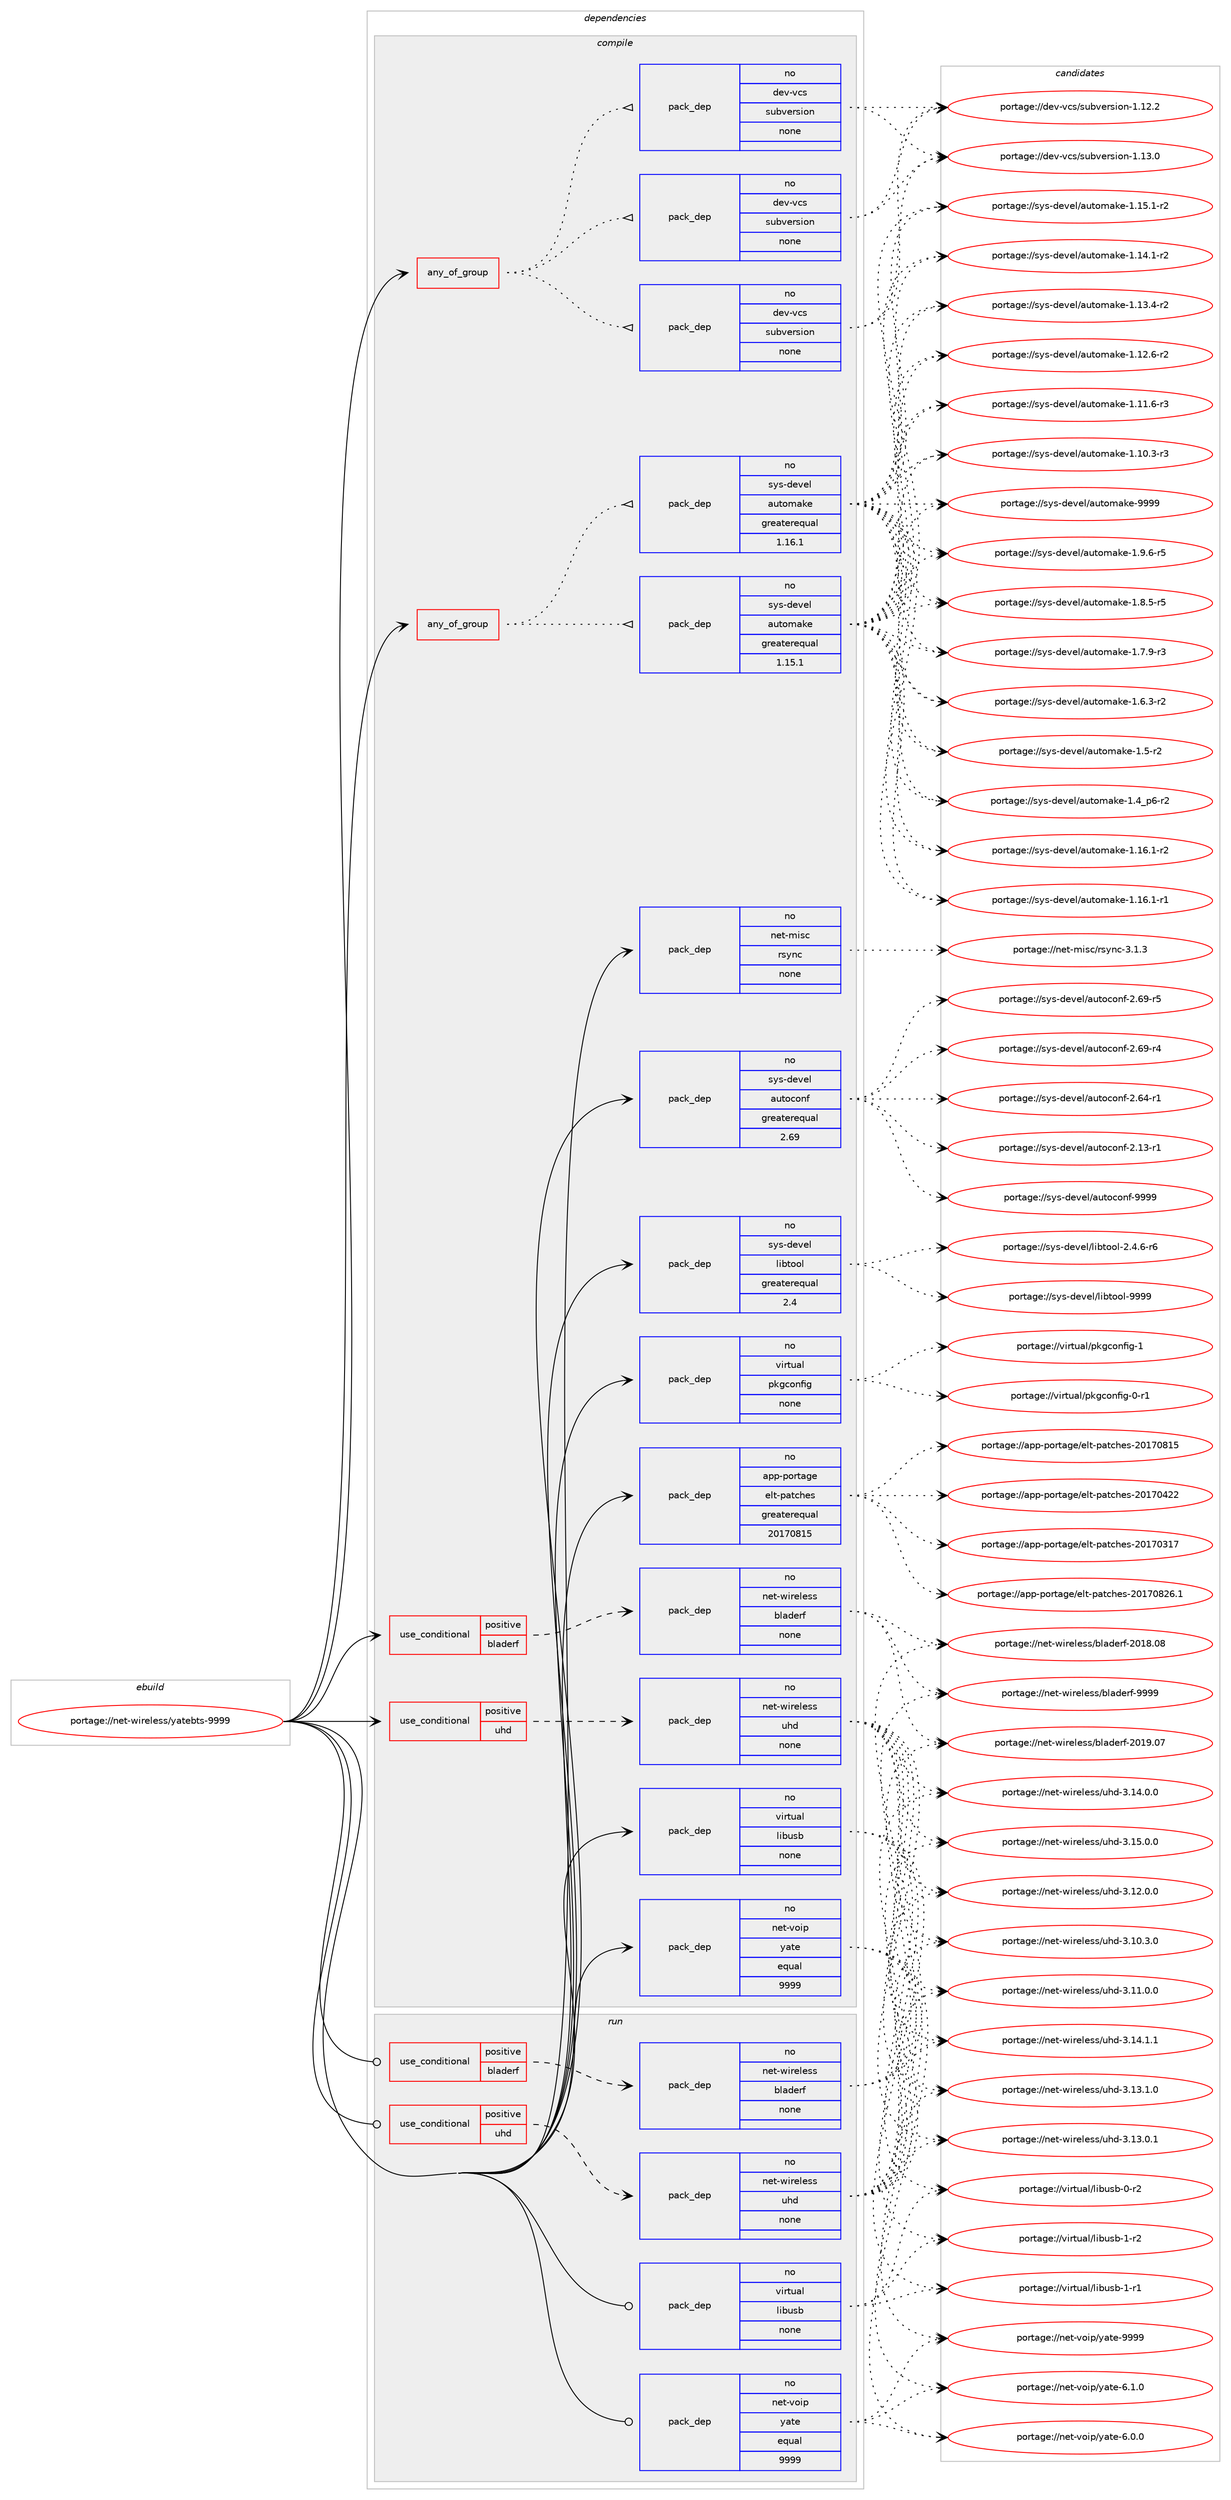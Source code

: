 digraph prolog {

# *************
# Graph options
# *************

newrank=true;
concentrate=true;
compound=true;
graph [rankdir=LR,fontname=Helvetica,fontsize=10,ranksep=1.5];#, ranksep=2.5, nodesep=0.2];
edge  [arrowhead=vee];
node  [fontname=Helvetica,fontsize=10];

# **********
# The ebuild
# **********

subgraph cluster_leftcol {
color=gray;
rank=same;
label=<<i>ebuild</i>>;
id [label="portage://net-wireless/yatebts-9999", color=red, width=4, href="../net-wireless/yatebts-9999.svg"];
}

# ****************
# The dependencies
# ****************

subgraph cluster_midcol {
color=gray;
label=<<i>dependencies</i>>;
subgraph cluster_compile {
fillcolor="#eeeeee";
style=filled;
label=<<i>compile</i>>;
subgraph any1195 {
dependency63123 [label=<<TABLE BORDER="0" CELLBORDER="1" CELLSPACING="0" CELLPADDING="4"><TR><TD CELLPADDING="10">any_of_group</TD></TR></TABLE>>, shape=none, color=red];subgraph pack49741 {
dependency63124 [label=<<TABLE BORDER="0" CELLBORDER="1" CELLSPACING="0" CELLPADDING="4" WIDTH="220"><TR><TD ROWSPAN="6" CELLPADDING="30">pack_dep</TD></TR><TR><TD WIDTH="110">no</TD></TR><TR><TD>dev-vcs</TD></TR><TR><TD>subversion</TD></TR><TR><TD>none</TD></TR><TR><TD></TD></TR></TABLE>>, shape=none, color=blue];
}
dependency63123:e -> dependency63124:w [weight=20,style="dotted",arrowhead="oinv"];
subgraph pack49742 {
dependency63125 [label=<<TABLE BORDER="0" CELLBORDER="1" CELLSPACING="0" CELLPADDING="4" WIDTH="220"><TR><TD ROWSPAN="6" CELLPADDING="30">pack_dep</TD></TR><TR><TD WIDTH="110">no</TD></TR><TR><TD>dev-vcs</TD></TR><TR><TD>subversion</TD></TR><TR><TD>none</TD></TR><TR><TD></TD></TR></TABLE>>, shape=none, color=blue];
}
dependency63123:e -> dependency63125:w [weight=20,style="dotted",arrowhead="oinv"];
subgraph pack49743 {
dependency63126 [label=<<TABLE BORDER="0" CELLBORDER="1" CELLSPACING="0" CELLPADDING="4" WIDTH="220"><TR><TD ROWSPAN="6" CELLPADDING="30">pack_dep</TD></TR><TR><TD WIDTH="110">no</TD></TR><TR><TD>dev-vcs</TD></TR><TR><TD>subversion</TD></TR><TR><TD>none</TD></TR><TR><TD></TD></TR></TABLE>>, shape=none, color=blue];
}
dependency63123:e -> dependency63126:w [weight=20,style="dotted",arrowhead="oinv"];
}
id:e -> dependency63123:w [weight=20,style="solid",arrowhead="vee"];
subgraph any1196 {
dependency63127 [label=<<TABLE BORDER="0" CELLBORDER="1" CELLSPACING="0" CELLPADDING="4"><TR><TD CELLPADDING="10">any_of_group</TD></TR></TABLE>>, shape=none, color=red];subgraph pack49744 {
dependency63128 [label=<<TABLE BORDER="0" CELLBORDER="1" CELLSPACING="0" CELLPADDING="4" WIDTH="220"><TR><TD ROWSPAN="6" CELLPADDING="30">pack_dep</TD></TR><TR><TD WIDTH="110">no</TD></TR><TR><TD>sys-devel</TD></TR><TR><TD>automake</TD></TR><TR><TD>greaterequal</TD></TR><TR><TD>1.16.1</TD></TR></TABLE>>, shape=none, color=blue];
}
dependency63127:e -> dependency63128:w [weight=20,style="dotted",arrowhead="oinv"];
subgraph pack49745 {
dependency63129 [label=<<TABLE BORDER="0" CELLBORDER="1" CELLSPACING="0" CELLPADDING="4" WIDTH="220"><TR><TD ROWSPAN="6" CELLPADDING="30">pack_dep</TD></TR><TR><TD WIDTH="110">no</TD></TR><TR><TD>sys-devel</TD></TR><TR><TD>automake</TD></TR><TR><TD>greaterequal</TD></TR><TR><TD>1.15.1</TD></TR></TABLE>>, shape=none, color=blue];
}
dependency63127:e -> dependency63129:w [weight=20,style="dotted",arrowhead="oinv"];
}
id:e -> dependency63127:w [weight=20,style="solid",arrowhead="vee"];
subgraph cond12132 {
dependency63130 [label=<<TABLE BORDER="0" CELLBORDER="1" CELLSPACING="0" CELLPADDING="4"><TR><TD ROWSPAN="3" CELLPADDING="10">use_conditional</TD></TR><TR><TD>positive</TD></TR><TR><TD>bladerf</TD></TR></TABLE>>, shape=none, color=red];
subgraph pack49746 {
dependency63131 [label=<<TABLE BORDER="0" CELLBORDER="1" CELLSPACING="0" CELLPADDING="4" WIDTH="220"><TR><TD ROWSPAN="6" CELLPADDING="30">pack_dep</TD></TR><TR><TD WIDTH="110">no</TD></TR><TR><TD>net-wireless</TD></TR><TR><TD>bladerf</TD></TR><TR><TD>none</TD></TR><TR><TD></TD></TR></TABLE>>, shape=none, color=blue];
}
dependency63130:e -> dependency63131:w [weight=20,style="dashed",arrowhead="vee"];
}
id:e -> dependency63130:w [weight=20,style="solid",arrowhead="vee"];
subgraph cond12133 {
dependency63132 [label=<<TABLE BORDER="0" CELLBORDER="1" CELLSPACING="0" CELLPADDING="4"><TR><TD ROWSPAN="3" CELLPADDING="10">use_conditional</TD></TR><TR><TD>positive</TD></TR><TR><TD>uhd</TD></TR></TABLE>>, shape=none, color=red];
subgraph pack49747 {
dependency63133 [label=<<TABLE BORDER="0" CELLBORDER="1" CELLSPACING="0" CELLPADDING="4" WIDTH="220"><TR><TD ROWSPAN="6" CELLPADDING="30">pack_dep</TD></TR><TR><TD WIDTH="110">no</TD></TR><TR><TD>net-wireless</TD></TR><TR><TD>uhd</TD></TR><TR><TD>none</TD></TR><TR><TD></TD></TR></TABLE>>, shape=none, color=blue];
}
dependency63132:e -> dependency63133:w [weight=20,style="dashed",arrowhead="vee"];
}
id:e -> dependency63132:w [weight=20,style="solid",arrowhead="vee"];
subgraph pack49748 {
dependency63134 [label=<<TABLE BORDER="0" CELLBORDER="1" CELLSPACING="0" CELLPADDING="4" WIDTH="220"><TR><TD ROWSPAN="6" CELLPADDING="30">pack_dep</TD></TR><TR><TD WIDTH="110">no</TD></TR><TR><TD>app-portage</TD></TR><TR><TD>elt-patches</TD></TR><TR><TD>greaterequal</TD></TR><TR><TD>20170815</TD></TR></TABLE>>, shape=none, color=blue];
}
id:e -> dependency63134:w [weight=20,style="solid",arrowhead="vee"];
subgraph pack49749 {
dependency63135 [label=<<TABLE BORDER="0" CELLBORDER="1" CELLSPACING="0" CELLPADDING="4" WIDTH="220"><TR><TD ROWSPAN="6" CELLPADDING="30">pack_dep</TD></TR><TR><TD WIDTH="110">no</TD></TR><TR><TD>net-misc</TD></TR><TR><TD>rsync</TD></TR><TR><TD>none</TD></TR><TR><TD></TD></TR></TABLE>>, shape=none, color=blue];
}
id:e -> dependency63135:w [weight=20,style="solid",arrowhead="vee"];
subgraph pack49750 {
dependency63136 [label=<<TABLE BORDER="0" CELLBORDER="1" CELLSPACING="0" CELLPADDING="4" WIDTH="220"><TR><TD ROWSPAN="6" CELLPADDING="30">pack_dep</TD></TR><TR><TD WIDTH="110">no</TD></TR><TR><TD>net-voip</TD></TR><TR><TD>yate</TD></TR><TR><TD>equal</TD></TR><TR><TD>9999</TD></TR></TABLE>>, shape=none, color=blue];
}
id:e -> dependency63136:w [weight=20,style="solid",arrowhead="vee"];
subgraph pack49751 {
dependency63137 [label=<<TABLE BORDER="0" CELLBORDER="1" CELLSPACING="0" CELLPADDING="4" WIDTH="220"><TR><TD ROWSPAN="6" CELLPADDING="30">pack_dep</TD></TR><TR><TD WIDTH="110">no</TD></TR><TR><TD>sys-devel</TD></TR><TR><TD>autoconf</TD></TR><TR><TD>greaterequal</TD></TR><TR><TD>2.69</TD></TR></TABLE>>, shape=none, color=blue];
}
id:e -> dependency63137:w [weight=20,style="solid",arrowhead="vee"];
subgraph pack49752 {
dependency63138 [label=<<TABLE BORDER="0" CELLBORDER="1" CELLSPACING="0" CELLPADDING="4" WIDTH="220"><TR><TD ROWSPAN="6" CELLPADDING="30">pack_dep</TD></TR><TR><TD WIDTH="110">no</TD></TR><TR><TD>sys-devel</TD></TR><TR><TD>libtool</TD></TR><TR><TD>greaterequal</TD></TR><TR><TD>2.4</TD></TR></TABLE>>, shape=none, color=blue];
}
id:e -> dependency63138:w [weight=20,style="solid",arrowhead="vee"];
subgraph pack49753 {
dependency63139 [label=<<TABLE BORDER="0" CELLBORDER="1" CELLSPACING="0" CELLPADDING="4" WIDTH="220"><TR><TD ROWSPAN="6" CELLPADDING="30">pack_dep</TD></TR><TR><TD WIDTH="110">no</TD></TR><TR><TD>virtual</TD></TR><TR><TD>libusb</TD></TR><TR><TD>none</TD></TR><TR><TD></TD></TR></TABLE>>, shape=none, color=blue];
}
id:e -> dependency63139:w [weight=20,style="solid",arrowhead="vee"];
subgraph pack49754 {
dependency63140 [label=<<TABLE BORDER="0" CELLBORDER="1" CELLSPACING="0" CELLPADDING="4" WIDTH="220"><TR><TD ROWSPAN="6" CELLPADDING="30">pack_dep</TD></TR><TR><TD WIDTH="110">no</TD></TR><TR><TD>virtual</TD></TR><TR><TD>pkgconfig</TD></TR><TR><TD>none</TD></TR><TR><TD></TD></TR></TABLE>>, shape=none, color=blue];
}
id:e -> dependency63140:w [weight=20,style="solid",arrowhead="vee"];
}
subgraph cluster_compileandrun {
fillcolor="#eeeeee";
style=filled;
label=<<i>compile and run</i>>;
}
subgraph cluster_run {
fillcolor="#eeeeee";
style=filled;
label=<<i>run</i>>;
subgraph cond12134 {
dependency63141 [label=<<TABLE BORDER="0" CELLBORDER="1" CELLSPACING="0" CELLPADDING="4"><TR><TD ROWSPAN="3" CELLPADDING="10">use_conditional</TD></TR><TR><TD>positive</TD></TR><TR><TD>bladerf</TD></TR></TABLE>>, shape=none, color=red];
subgraph pack49755 {
dependency63142 [label=<<TABLE BORDER="0" CELLBORDER="1" CELLSPACING="0" CELLPADDING="4" WIDTH="220"><TR><TD ROWSPAN="6" CELLPADDING="30">pack_dep</TD></TR><TR><TD WIDTH="110">no</TD></TR><TR><TD>net-wireless</TD></TR><TR><TD>bladerf</TD></TR><TR><TD>none</TD></TR><TR><TD></TD></TR></TABLE>>, shape=none, color=blue];
}
dependency63141:e -> dependency63142:w [weight=20,style="dashed",arrowhead="vee"];
}
id:e -> dependency63141:w [weight=20,style="solid",arrowhead="odot"];
subgraph cond12135 {
dependency63143 [label=<<TABLE BORDER="0" CELLBORDER="1" CELLSPACING="0" CELLPADDING="4"><TR><TD ROWSPAN="3" CELLPADDING="10">use_conditional</TD></TR><TR><TD>positive</TD></TR><TR><TD>uhd</TD></TR></TABLE>>, shape=none, color=red];
subgraph pack49756 {
dependency63144 [label=<<TABLE BORDER="0" CELLBORDER="1" CELLSPACING="0" CELLPADDING="4" WIDTH="220"><TR><TD ROWSPAN="6" CELLPADDING="30">pack_dep</TD></TR><TR><TD WIDTH="110">no</TD></TR><TR><TD>net-wireless</TD></TR><TR><TD>uhd</TD></TR><TR><TD>none</TD></TR><TR><TD></TD></TR></TABLE>>, shape=none, color=blue];
}
dependency63143:e -> dependency63144:w [weight=20,style="dashed",arrowhead="vee"];
}
id:e -> dependency63143:w [weight=20,style="solid",arrowhead="odot"];
subgraph pack49757 {
dependency63145 [label=<<TABLE BORDER="0" CELLBORDER="1" CELLSPACING="0" CELLPADDING="4" WIDTH="220"><TR><TD ROWSPAN="6" CELLPADDING="30">pack_dep</TD></TR><TR><TD WIDTH="110">no</TD></TR><TR><TD>net-voip</TD></TR><TR><TD>yate</TD></TR><TR><TD>equal</TD></TR><TR><TD>9999</TD></TR></TABLE>>, shape=none, color=blue];
}
id:e -> dependency63145:w [weight=20,style="solid",arrowhead="odot"];
subgraph pack49758 {
dependency63146 [label=<<TABLE BORDER="0" CELLBORDER="1" CELLSPACING="0" CELLPADDING="4" WIDTH="220"><TR><TD ROWSPAN="6" CELLPADDING="30">pack_dep</TD></TR><TR><TD WIDTH="110">no</TD></TR><TR><TD>virtual</TD></TR><TR><TD>libusb</TD></TR><TR><TD>none</TD></TR><TR><TD></TD></TR></TABLE>>, shape=none, color=blue];
}
id:e -> dependency63146:w [weight=20,style="solid",arrowhead="odot"];
}
}

# **************
# The candidates
# **************

subgraph cluster_choices {
rank=same;
color=gray;
label=<<i>candidates</i>>;

subgraph choice49741 {
color=black;
nodesep=1;
choice1001011184511899115471151179811810111411510511111045494649514648 [label="portage://dev-vcs/subversion-1.13.0", color=red, width=4,href="../dev-vcs/subversion-1.13.0.svg"];
choice1001011184511899115471151179811810111411510511111045494649504650 [label="portage://dev-vcs/subversion-1.12.2", color=red, width=4,href="../dev-vcs/subversion-1.12.2.svg"];
dependency63124:e -> choice1001011184511899115471151179811810111411510511111045494649514648:w [style=dotted,weight="100"];
dependency63124:e -> choice1001011184511899115471151179811810111411510511111045494649504650:w [style=dotted,weight="100"];
}
subgraph choice49742 {
color=black;
nodesep=1;
choice1001011184511899115471151179811810111411510511111045494649514648 [label="portage://dev-vcs/subversion-1.13.0", color=red, width=4,href="../dev-vcs/subversion-1.13.0.svg"];
choice1001011184511899115471151179811810111411510511111045494649504650 [label="portage://dev-vcs/subversion-1.12.2", color=red, width=4,href="../dev-vcs/subversion-1.12.2.svg"];
dependency63125:e -> choice1001011184511899115471151179811810111411510511111045494649514648:w [style=dotted,weight="100"];
dependency63125:e -> choice1001011184511899115471151179811810111411510511111045494649504650:w [style=dotted,weight="100"];
}
subgraph choice49743 {
color=black;
nodesep=1;
choice1001011184511899115471151179811810111411510511111045494649514648 [label="portage://dev-vcs/subversion-1.13.0", color=red, width=4,href="../dev-vcs/subversion-1.13.0.svg"];
choice1001011184511899115471151179811810111411510511111045494649504650 [label="portage://dev-vcs/subversion-1.12.2", color=red, width=4,href="../dev-vcs/subversion-1.12.2.svg"];
dependency63126:e -> choice1001011184511899115471151179811810111411510511111045494649514648:w [style=dotted,weight="100"];
dependency63126:e -> choice1001011184511899115471151179811810111411510511111045494649504650:w [style=dotted,weight="100"];
}
subgraph choice49744 {
color=black;
nodesep=1;
choice115121115451001011181011084797117116111109971071014557575757 [label="portage://sys-devel/automake-9999", color=red, width=4,href="../sys-devel/automake-9999.svg"];
choice115121115451001011181011084797117116111109971071014549465746544511453 [label="portage://sys-devel/automake-1.9.6-r5", color=red, width=4,href="../sys-devel/automake-1.9.6-r5.svg"];
choice115121115451001011181011084797117116111109971071014549465646534511453 [label="portage://sys-devel/automake-1.8.5-r5", color=red, width=4,href="../sys-devel/automake-1.8.5-r5.svg"];
choice115121115451001011181011084797117116111109971071014549465546574511451 [label="portage://sys-devel/automake-1.7.9-r3", color=red, width=4,href="../sys-devel/automake-1.7.9-r3.svg"];
choice115121115451001011181011084797117116111109971071014549465446514511450 [label="portage://sys-devel/automake-1.6.3-r2", color=red, width=4,href="../sys-devel/automake-1.6.3-r2.svg"];
choice11512111545100101118101108479711711611110997107101454946534511450 [label="portage://sys-devel/automake-1.5-r2", color=red, width=4,href="../sys-devel/automake-1.5-r2.svg"];
choice115121115451001011181011084797117116111109971071014549465295112544511450 [label="portage://sys-devel/automake-1.4_p6-r2", color=red, width=4,href="../sys-devel/automake-1.4_p6-r2.svg"];
choice11512111545100101118101108479711711611110997107101454946495446494511450 [label="portage://sys-devel/automake-1.16.1-r2", color=red, width=4,href="../sys-devel/automake-1.16.1-r2.svg"];
choice11512111545100101118101108479711711611110997107101454946495446494511449 [label="portage://sys-devel/automake-1.16.1-r1", color=red, width=4,href="../sys-devel/automake-1.16.1-r1.svg"];
choice11512111545100101118101108479711711611110997107101454946495346494511450 [label="portage://sys-devel/automake-1.15.1-r2", color=red, width=4,href="../sys-devel/automake-1.15.1-r2.svg"];
choice11512111545100101118101108479711711611110997107101454946495246494511450 [label="portage://sys-devel/automake-1.14.1-r2", color=red, width=4,href="../sys-devel/automake-1.14.1-r2.svg"];
choice11512111545100101118101108479711711611110997107101454946495146524511450 [label="portage://sys-devel/automake-1.13.4-r2", color=red, width=4,href="../sys-devel/automake-1.13.4-r2.svg"];
choice11512111545100101118101108479711711611110997107101454946495046544511450 [label="portage://sys-devel/automake-1.12.6-r2", color=red, width=4,href="../sys-devel/automake-1.12.6-r2.svg"];
choice11512111545100101118101108479711711611110997107101454946494946544511451 [label="portage://sys-devel/automake-1.11.6-r3", color=red, width=4,href="../sys-devel/automake-1.11.6-r3.svg"];
choice11512111545100101118101108479711711611110997107101454946494846514511451 [label="portage://sys-devel/automake-1.10.3-r3", color=red, width=4,href="../sys-devel/automake-1.10.3-r3.svg"];
dependency63128:e -> choice115121115451001011181011084797117116111109971071014557575757:w [style=dotted,weight="100"];
dependency63128:e -> choice115121115451001011181011084797117116111109971071014549465746544511453:w [style=dotted,weight="100"];
dependency63128:e -> choice115121115451001011181011084797117116111109971071014549465646534511453:w [style=dotted,weight="100"];
dependency63128:e -> choice115121115451001011181011084797117116111109971071014549465546574511451:w [style=dotted,weight="100"];
dependency63128:e -> choice115121115451001011181011084797117116111109971071014549465446514511450:w [style=dotted,weight="100"];
dependency63128:e -> choice11512111545100101118101108479711711611110997107101454946534511450:w [style=dotted,weight="100"];
dependency63128:e -> choice115121115451001011181011084797117116111109971071014549465295112544511450:w [style=dotted,weight="100"];
dependency63128:e -> choice11512111545100101118101108479711711611110997107101454946495446494511450:w [style=dotted,weight="100"];
dependency63128:e -> choice11512111545100101118101108479711711611110997107101454946495446494511449:w [style=dotted,weight="100"];
dependency63128:e -> choice11512111545100101118101108479711711611110997107101454946495346494511450:w [style=dotted,weight="100"];
dependency63128:e -> choice11512111545100101118101108479711711611110997107101454946495246494511450:w [style=dotted,weight="100"];
dependency63128:e -> choice11512111545100101118101108479711711611110997107101454946495146524511450:w [style=dotted,weight="100"];
dependency63128:e -> choice11512111545100101118101108479711711611110997107101454946495046544511450:w [style=dotted,weight="100"];
dependency63128:e -> choice11512111545100101118101108479711711611110997107101454946494946544511451:w [style=dotted,weight="100"];
dependency63128:e -> choice11512111545100101118101108479711711611110997107101454946494846514511451:w [style=dotted,weight="100"];
}
subgraph choice49745 {
color=black;
nodesep=1;
choice115121115451001011181011084797117116111109971071014557575757 [label="portage://sys-devel/automake-9999", color=red, width=4,href="../sys-devel/automake-9999.svg"];
choice115121115451001011181011084797117116111109971071014549465746544511453 [label="portage://sys-devel/automake-1.9.6-r5", color=red, width=4,href="../sys-devel/automake-1.9.6-r5.svg"];
choice115121115451001011181011084797117116111109971071014549465646534511453 [label="portage://sys-devel/automake-1.8.5-r5", color=red, width=4,href="../sys-devel/automake-1.8.5-r5.svg"];
choice115121115451001011181011084797117116111109971071014549465546574511451 [label="portage://sys-devel/automake-1.7.9-r3", color=red, width=4,href="../sys-devel/automake-1.7.9-r3.svg"];
choice115121115451001011181011084797117116111109971071014549465446514511450 [label="portage://sys-devel/automake-1.6.3-r2", color=red, width=4,href="../sys-devel/automake-1.6.3-r2.svg"];
choice11512111545100101118101108479711711611110997107101454946534511450 [label="portage://sys-devel/automake-1.5-r2", color=red, width=4,href="../sys-devel/automake-1.5-r2.svg"];
choice115121115451001011181011084797117116111109971071014549465295112544511450 [label="portage://sys-devel/automake-1.4_p6-r2", color=red, width=4,href="../sys-devel/automake-1.4_p6-r2.svg"];
choice11512111545100101118101108479711711611110997107101454946495446494511450 [label="portage://sys-devel/automake-1.16.1-r2", color=red, width=4,href="../sys-devel/automake-1.16.1-r2.svg"];
choice11512111545100101118101108479711711611110997107101454946495446494511449 [label="portage://sys-devel/automake-1.16.1-r1", color=red, width=4,href="../sys-devel/automake-1.16.1-r1.svg"];
choice11512111545100101118101108479711711611110997107101454946495346494511450 [label="portage://sys-devel/automake-1.15.1-r2", color=red, width=4,href="../sys-devel/automake-1.15.1-r2.svg"];
choice11512111545100101118101108479711711611110997107101454946495246494511450 [label="portage://sys-devel/automake-1.14.1-r2", color=red, width=4,href="../sys-devel/automake-1.14.1-r2.svg"];
choice11512111545100101118101108479711711611110997107101454946495146524511450 [label="portage://sys-devel/automake-1.13.4-r2", color=red, width=4,href="../sys-devel/automake-1.13.4-r2.svg"];
choice11512111545100101118101108479711711611110997107101454946495046544511450 [label="portage://sys-devel/automake-1.12.6-r2", color=red, width=4,href="../sys-devel/automake-1.12.6-r2.svg"];
choice11512111545100101118101108479711711611110997107101454946494946544511451 [label="portage://sys-devel/automake-1.11.6-r3", color=red, width=4,href="../sys-devel/automake-1.11.6-r3.svg"];
choice11512111545100101118101108479711711611110997107101454946494846514511451 [label="portage://sys-devel/automake-1.10.3-r3", color=red, width=4,href="../sys-devel/automake-1.10.3-r3.svg"];
dependency63129:e -> choice115121115451001011181011084797117116111109971071014557575757:w [style=dotted,weight="100"];
dependency63129:e -> choice115121115451001011181011084797117116111109971071014549465746544511453:w [style=dotted,weight="100"];
dependency63129:e -> choice115121115451001011181011084797117116111109971071014549465646534511453:w [style=dotted,weight="100"];
dependency63129:e -> choice115121115451001011181011084797117116111109971071014549465546574511451:w [style=dotted,weight="100"];
dependency63129:e -> choice115121115451001011181011084797117116111109971071014549465446514511450:w [style=dotted,weight="100"];
dependency63129:e -> choice11512111545100101118101108479711711611110997107101454946534511450:w [style=dotted,weight="100"];
dependency63129:e -> choice115121115451001011181011084797117116111109971071014549465295112544511450:w [style=dotted,weight="100"];
dependency63129:e -> choice11512111545100101118101108479711711611110997107101454946495446494511450:w [style=dotted,weight="100"];
dependency63129:e -> choice11512111545100101118101108479711711611110997107101454946495446494511449:w [style=dotted,weight="100"];
dependency63129:e -> choice11512111545100101118101108479711711611110997107101454946495346494511450:w [style=dotted,weight="100"];
dependency63129:e -> choice11512111545100101118101108479711711611110997107101454946495246494511450:w [style=dotted,weight="100"];
dependency63129:e -> choice11512111545100101118101108479711711611110997107101454946495146524511450:w [style=dotted,weight="100"];
dependency63129:e -> choice11512111545100101118101108479711711611110997107101454946495046544511450:w [style=dotted,weight="100"];
dependency63129:e -> choice11512111545100101118101108479711711611110997107101454946494946544511451:w [style=dotted,weight="100"];
dependency63129:e -> choice11512111545100101118101108479711711611110997107101454946494846514511451:w [style=dotted,weight="100"];
}
subgraph choice49746 {
color=black;
nodesep=1;
choice110101116451191051141011081011151154798108971001011141024557575757 [label="portage://net-wireless/bladerf-9999", color=red, width=4,href="../net-wireless/bladerf-9999.svg"];
choice110101116451191051141011081011151154798108971001011141024550484957464855 [label="portage://net-wireless/bladerf-2019.07", color=red, width=4,href="../net-wireless/bladerf-2019.07.svg"];
choice110101116451191051141011081011151154798108971001011141024550484956464856 [label="portage://net-wireless/bladerf-2018.08", color=red, width=4,href="../net-wireless/bladerf-2018.08.svg"];
dependency63131:e -> choice110101116451191051141011081011151154798108971001011141024557575757:w [style=dotted,weight="100"];
dependency63131:e -> choice110101116451191051141011081011151154798108971001011141024550484957464855:w [style=dotted,weight="100"];
dependency63131:e -> choice110101116451191051141011081011151154798108971001011141024550484956464856:w [style=dotted,weight="100"];
}
subgraph choice49747 {
color=black;
nodesep=1;
choice1101011164511910511410110810111511547117104100455146495346484648 [label="portage://net-wireless/uhd-3.15.0.0", color=red, width=4,href="../net-wireless/uhd-3.15.0.0.svg"];
choice1101011164511910511410110810111511547117104100455146495246494649 [label="portage://net-wireless/uhd-3.14.1.1", color=red, width=4,href="../net-wireless/uhd-3.14.1.1.svg"];
choice1101011164511910511410110810111511547117104100455146495246484648 [label="portage://net-wireless/uhd-3.14.0.0", color=red, width=4,href="../net-wireless/uhd-3.14.0.0.svg"];
choice1101011164511910511410110810111511547117104100455146495146494648 [label="portage://net-wireless/uhd-3.13.1.0", color=red, width=4,href="../net-wireless/uhd-3.13.1.0.svg"];
choice1101011164511910511410110810111511547117104100455146495146484649 [label="portage://net-wireless/uhd-3.13.0.1", color=red, width=4,href="../net-wireless/uhd-3.13.0.1.svg"];
choice1101011164511910511410110810111511547117104100455146495046484648 [label="portage://net-wireless/uhd-3.12.0.0", color=red, width=4,href="../net-wireless/uhd-3.12.0.0.svg"];
choice1101011164511910511410110810111511547117104100455146494946484648 [label="portage://net-wireless/uhd-3.11.0.0", color=red, width=4,href="../net-wireless/uhd-3.11.0.0.svg"];
choice1101011164511910511410110810111511547117104100455146494846514648 [label="portage://net-wireless/uhd-3.10.3.0", color=red, width=4,href="../net-wireless/uhd-3.10.3.0.svg"];
dependency63133:e -> choice1101011164511910511410110810111511547117104100455146495346484648:w [style=dotted,weight="100"];
dependency63133:e -> choice1101011164511910511410110810111511547117104100455146495246494649:w [style=dotted,weight="100"];
dependency63133:e -> choice1101011164511910511410110810111511547117104100455146495246484648:w [style=dotted,weight="100"];
dependency63133:e -> choice1101011164511910511410110810111511547117104100455146495146494648:w [style=dotted,weight="100"];
dependency63133:e -> choice1101011164511910511410110810111511547117104100455146495146484649:w [style=dotted,weight="100"];
dependency63133:e -> choice1101011164511910511410110810111511547117104100455146495046484648:w [style=dotted,weight="100"];
dependency63133:e -> choice1101011164511910511410110810111511547117104100455146494946484648:w [style=dotted,weight="100"];
dependency63133:e -> choice1101011164511910511410110810111511547117104100455146494846514648:w [style=dotted,weight="100"];
}
subgraph choice49748 {
color=black;
nodesep=1;
choice971121124511211111411697103101471011081164511297116991041011154550484955485650544649 [label="portage://app-portage/elt-patches-20170826.1", color=red, width=4,href="../app-portage/elt-patches-20170826.1.svg"];
choice97112112451121111141169710310147101108116451129711699104101115455048495548564953 [label="portage://app-portage/elt-patches-20170815", color=red, width=4,href="../app-portage/elt-patches-20170815.svg"];
choice97112112451121111141169710310147101108116451129711699104101115455048495548525050 [label="portage://app-portage/elt-patches-20170422", color=red, width=4,href="../app-portage/elt-patches-20170422.svg"];
choice97112112451121111141169710310147101108116451129711699104101115455048495548514955 [label="portage://app-portage/elt-patches-20170317", color=red, width=4,href="../app-portage/elt-patches-20170317.svg"];
dependency63134:e -> choice971121124511211111411697103101471011081164511297116991041011154550484955485650544649:w [style=dotted,weight="100"];
dependency63134:e -> choice97112112451121111141169710310147101108116451129711699104101115455048495548564953:w [style=dotted,weight="100"];
dependency63134:e -> choice97112112451121111141169710310147101108116451129711699104101115455048495548525050:w [style=dotted,weight="100"];
dependency63134:e -> choice97112112451121111141169710310147101108116451129711699104101115455048495548514955:w [style=dotted,weight="100"];
}
subgraph choice49749 {
color=black;
nodesep=1;
choice11010111645109105115994711411512111099455146494651 [label="portage://net-misc/rsync-3.1.3", color=red, width=4,href="../net-misc/rsync-3.1.3.svg"];
dependency63135:e -> choice11010111645109105115994711411512111099455146494651:w [style=dotted,weight="100"];
}
subgraph choice49750 {
color=black;
nodesep=1;
choice1101011164511811110511247121971161014557575757 [label="portage://net-voip/yate-9999", color=red, width=4,href="../net-voip/yate-9999.svg"];
choice110101116451181111051124712197116101455446494648 [label="portage://net-voip/yate-6.1.0", color=red, width=4,href="../net-voip/yate-6.1.0.svg"];
choice110101116451181111051124712197116101455446484648 [label="portage://net-voip/yate-6.0.0", color=red, width=4,href="../net-voip/yate-6.0.0.svg"];
dependency63136:e -> choice1101011164511811110511247121971161014557575757:w [style=dotted,weight="100"];
dependency63136:e -> choice110101116451181111051124712197116101455446494648:w [style=dotted,weight="100"];
dependency63136:e -> choice110101116451181111051124712197116101455446484648:w [style=dotted,weight="100"];
}
subgraph choice49751 {
color=black;
nodesep=1;
choice115121115451001011181011084797117116111991111101024557575757 [label="portage://sys-devel/autoconf-9999", color=red, width=4,href="../sys-devel/autoconf-9999.svg"];
choice1151211154510010111810110847971171161119911111010245504654574511453 [label="portage://sys-devel/autoconf-2.69-r5", color=red, width=4,href="../sys-devel/autoconf-2.69-r5.svg"];
choice1151211154510010111810110847971171161119911111010245504654574511452 [label="portage://sys-devel/autoconf-2.69-r4", color=red, width=4,href="../sys-devel/autoconf-2.69-r4.svg"];
choice1151211154510010111810110847971171161119911111010245504654524511449 [label="portage://sys-devel/autoconf-2.64-r1", color=red, width=4,href="../sys-devel/autoconf-2.64-r1.svg"];
choice1151211154510010111810110847971171161119911111010245504649514511449 [label="portage://sys-devel/autoconf-2.13-r1", color=red, width=4,href="../sys-devel/autoconf-2.13-r1.svg"];
dependency63137:e -> choice115121115451001011181011084797117116111991111101024557575757:w [style=dotted,weight="100"];
dependency63137:e -> choice1151211154510010111810110847971171161119911111010245504654574511453:w [style=dotted,weight="100"];
dependency63137:e -> choice1151211154510010111810110847971171161119911111010245504654574511452:w [style=dotted,weight="100"];
dependency63137:e -> choice1151211154510010111810110847971171161119911111010245504654524511449:w [style=dotted,weight="100"];
dependency63137:e -> choice1151211154510010111810110847971171161119911111010245504649514511449:w [style=dotted,weight="100"];
}
subgraph choice49752 {
color=black;
nodesep=1;
choice1151211154510010111810110847108105981161111111084557575757 [label="portage://sys-devel/libtool-9999", color=red, width=4,href="../sys-devel/libtool-9999.svg"];
choice1151211154510010111810110847108105981161111111084550465246544511454 [label="portage://sys-devel/libtool-2.4.6-r6", color=red, width=4,href="../sys-devel/libtool-2.4.6-r6.svg"];
dependency63138:e -> choice1151211154510010111810110847108105981161111111084557575757:w [style=dotted,weight="100"];
dependency63138:e -> choice1151211154510010111810110847108105981161111111084550465246544511454:w [style=dotted,weight="100"];
}
subgraph choice49753 {
color=black;
nodesep=1;
choice1181051141161179710847108105981171159845494511450 [label="portage://virtual/libusb-1-r2", color=red, width=4,href="../virtual/libusb-1-r2.svg"];
choice1181051141161179710847108105981171159845494511449 [label="portage://virtual/libusb-1-r1", color=red, width=4,href="../virtual/libusb-1-r1.svg"];
choice1181051141161179710847108105981171159845484511450 [label="portage://virtual/libusb-0-r2", color=red, width=4,href="../virtual/libusb-0-r2.svg"];
dependency63139:e -> choice1181051141161179710847108105981171159845494511450:w [style=dotted,weight="100"];
dependency63139:e -> choice1181051141161179710847108105981171159845494511449:w [style=dotted,weight="100"];
dependency63139:e -> choice1181051141161179710847108105981171159845484511450:w [style=dotted,weight="100"];
}
subgraph choice49754 {
color=black;
nodesep=1;
choice1181051141161179710847112107103991111101021051034549 [label="portage://virtual/pkgconfig-1", color=red, width=4,href="../virtual/pkgconfig-1.svg"];
choice11810511411611797108471121071039911111010210510345484511449 [label="portage://virtual/pkgconfig-0-r1", color=red, width=4,href="../virtual/pkgconfig-0-r1.svg"];
dependency63140:e -> choice1181051141161179710847112107103991111101021051034549:w [style=dotted,weight="100"];
dependency63140:e -> choice11810511411611797108471121071039911111010210510345484511449:w [style=dotted,weight="100"];
}
subgraph choice49755 {
color=black;
nodesep=1;
choice110101116451191051141011081011151154798108971001011141024557575757 [label="portage://net-wireless/bladerf-9999", color=red, width=4,href="../net-wireless/bladerf-9999.svg"];
choice110101116451191051141011081011151154798108971001011141024550484957464855 [label="portage://net-wireless/bladerf-2019.07", color=red, width=4,href="../net-wireless/bladerf-2019.07.svg"];
choice110101116451191051141011081011151154798108971001011141024550484956464856 [label="portage://net-wireless/bladerf-2018.08", color=red, width=4,href="../net-wireless/bladerf-2018.08.svg"];
dependency63142:e -> choice110101116451191051141011081011151154798108971001011141024557575757:w [style=dotted,weight="100"];
dependency63142:e -> choice110101116451191051141011081011151154798108971001011141024550484957464855:w [style=dotted,weight="100"];
dependency63142:e -> choice110101116451191051141011081011151154798108971001011141024550484956464856:w [style=dotted,weight="100"];
}
subgraph choice49756 {
color=black;
nodesep=1;
choice1101011164511910511410110810111511547117104100455146495346484648 [label="portage://net-wireless/uhd-3.15.0.0", color=red, width=4,href="../net-wireless/uhd-3.15.0.0.svg"];
choice1101011164511910511410110810111511547117104100455146495246494649 [label="portage://net-wireless/uhd-3.14.1.1", color=red, width=4,href="../net-wireless/uhd-3.14.1.1.svg"];
choice1101011164511910511410110810111511547117104100455146495246484648 [label="portage://net-wireless/uhd-3.14.0.0", color=red, width=4,href="../net-wireless/uhd-3.14.0.0.svg"];
choice1101011164511910511410110810111511547117104100455146495146494648 [label="portage://net-wireless/uhd-3.13.1.0", color=red, width=4,href="../net-wireless/uhd-3.13.1.0.svg"];
choice1101011164511910511410110810111511547117104100455146495146484649 [label="portage://net-wireless/uhd-3.13.0.1", color=red, width=4,href="../net-wireless/uhd-3.13.0.1.svg"];
choice1101011164511910511410110810111511547117104100455146495046484648 [label="portage://net-wireless/uhd-3.12.0.0", color=red, width=4,href="../net-wireless/uhd-3.12.0.0.svg"];
choice1101011164511910511410110810111511547117104100455146494946484648 [label="portage://net-wireless/uhd-3.11.0.0", color=red, width=4,href="../net-wireless/uhd-3.11.0.0.svg"];
choice1101011164511910511410110810111511547117104100455146494846514648 [label="portage://net-wireless/uhd-3.10.3.0", color=red, width=4,href="../net-wireless/uhd-3.10.3.0.svg"];
dependency63144:e -> choice1101011164511910511410110810111511547117104100455146495346484648:w [style=dotted,weight="100"];
dependency63144:e -> choice1101011164511910511410110810111511547117104100455146495246494649:w [style=dotted,weight="100"];
dependency63144:e -> choice1101011164511910511410110810111511547117104100455146495246484648:w [style=dotted,weight="100"];
dependency63144:e -> choice1101011164511910511410110810111511547117104100455146495146494648:w [style=dotted,weight="100"];
dependency63144:e -> choice1101011164511910511410110810111511547117104100455146495146484649:w [style=dotted,weight="100"];
dependency63144:e -> choice1101011164511910511410110810111511547117104100455146495046484648:w [style=dotted,weight="100"];
dependency63144:e -> choice1101011164511910511410110810111511547117104100455146494946484648:w [style=dotted,weight="100"];
dependency63144:e -> choice1101011164511910511410110810111511547117104100455146494846514648:w [style=dotted,weight="100"];
}
subgraph choice49757 {
color=black;
nodesep=1;
choice1101011164511811110511247121971161014557575757 [label="portage://net-voip/yate-9999", color=red, width=4,href="../net-voip/yate-9999.svg"];
choice110101116451181111051124712197116101455446494648 [label="portage://net-voip/yate-6.1.0", color=red, width=4,href="../net-voip/yate-6.1.0.svg"];
choice110101116451181111051124712197116101455446484648 [label="portage://net-voip/yate-6.0.0", color=red, width=4,href="../net-voip/yate-6.0.0.svg"];
dependency63145:e -> choice1101011164511811110511247121971161014557575757:w [style=dotted,weight="100"];
dependency63145:e -> choice110101116451181111051124712197116101455446494648:w [style=dotted,weight="100"];
dependency63145:e -> choice110101116451181111051124712197116101455446484648:w [style=dotted,weight="100"];
}
subgraph choice49758 {
color=black;
nodesep=1;
choice1181051141161179710847108105981171159845494511450 [label="portage://virtual/libusb-1-r2", color=red, width=4,href="../virtual/libusb-1-r2.svg"];
choice1181051141161179710847108105981171159845494511449 [label="portage://virtual/libusb-1-r1", color=red, width=4,href="../virtual/libusb-1-r1.svg"];
choice1181051141161179710847108105981171159845484511450 [label="portage://virtual/libusb-0-r2", color=red, width=4,href="../virtual/libusb-0-r2.svg"];
dependency63146:e -> choice1181051141161179710847108105981171159845494511450:w [style=dotted,weight="100"];
dependency63146:e -> choice1181051141161179710847108105981171159845494511449:w [style=dotted,weight="100"];
dependency63146:e -> choice1181051141161179710847108105981171159845484511450:w [style=dotted,weight="100"];
}
}

}
